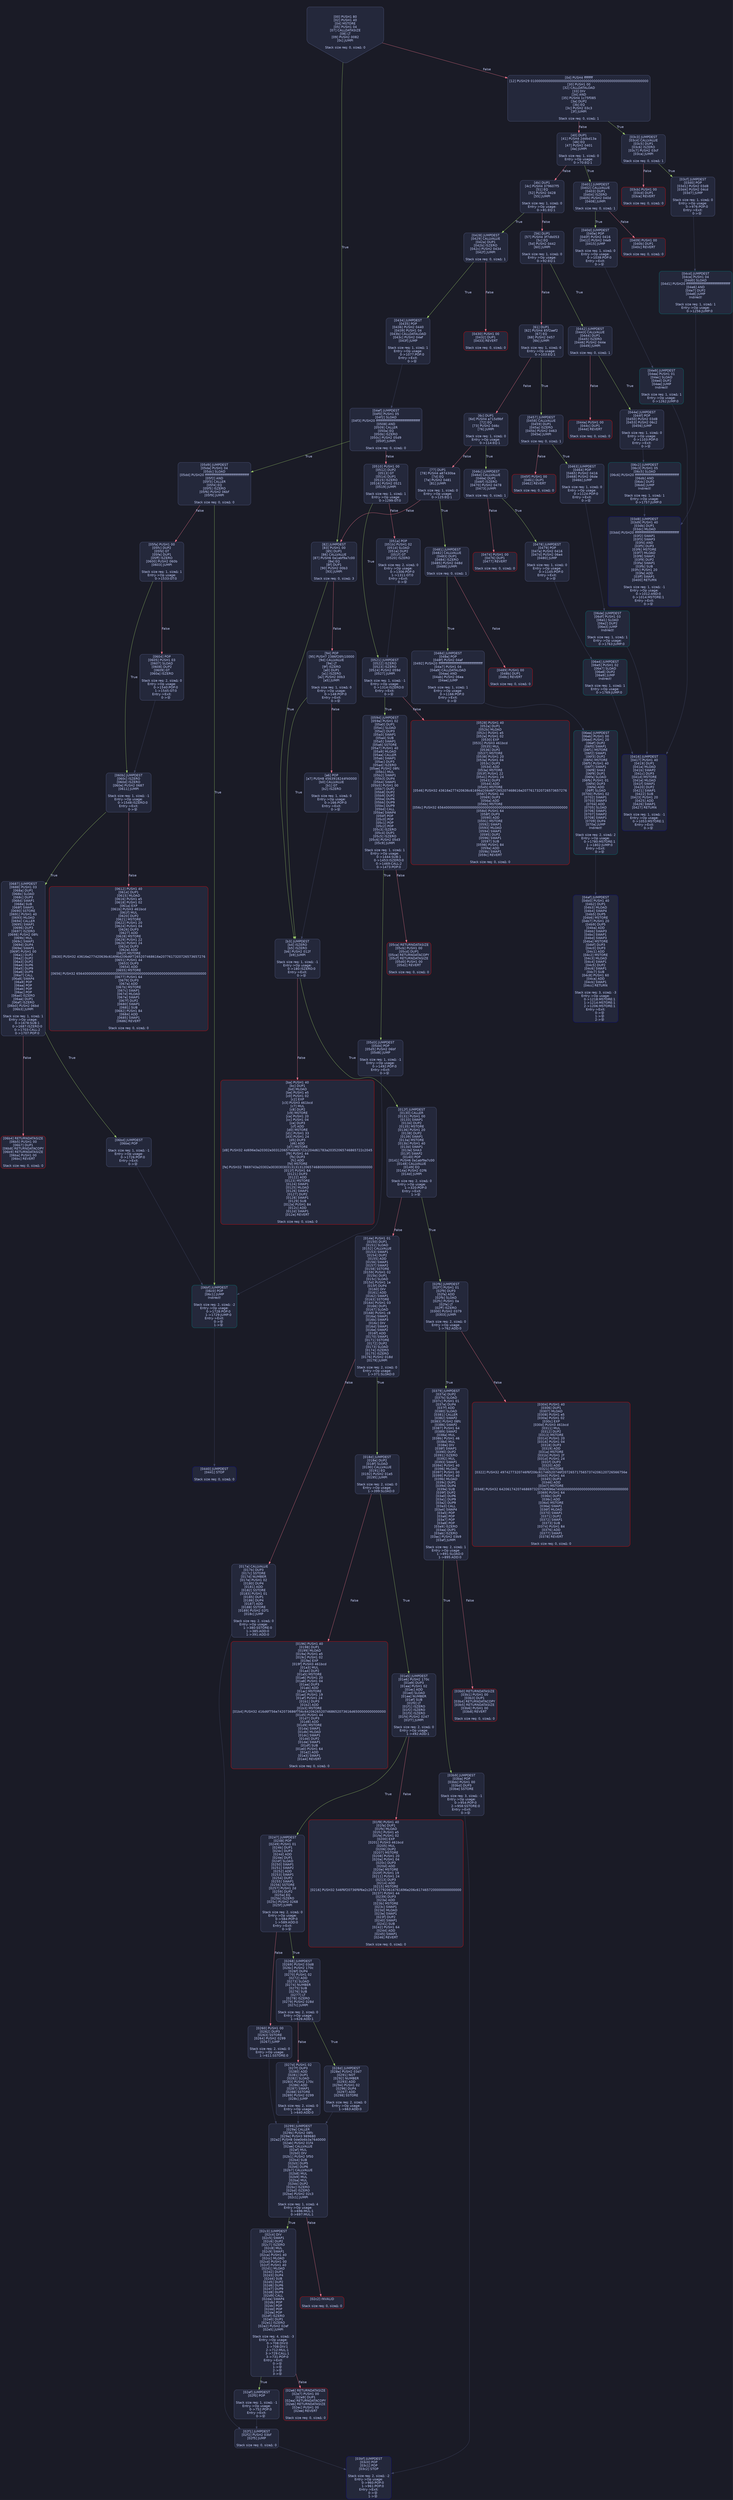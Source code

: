 digraph G {
    node [shape=box, style="filled, rounded", color="#565f89", fontcolor="#c0caf5", fontname="Helvetica", fillcolor="#24283b"];
    edge [color="#414868", fontcolor="#c0caf5", fontname="Helvetica"];
    bgcolor="#1a1b26";
    0 [ label = "[00] PUSH1 80
[02] PUSH1 40
[04] MSTORE
[05] PUSH1 04
[07] CALLDATASIZE
[08] LT
[09] PUSH2 0082
[0c] JUMPI

Stack size req: 0, sizeΔ: 0
" shape = invhouse]
    1 [ label = "[0d] PUSH4 ffffffff
[12] PUSH29 0100000000000000000000000000000000000000000000000000000000
[30] PUSH1 00
[32] CALLDATALOAD
[33] DIV
[34] AND
[35] PUSH4 1c75f085
[3a] DUP2
[3b] EQ
[3c] PUSH2 03c3
[3f] JUMPI

Stack size req: 0, sizeΔ: 1
"]
    2 [ label = "[40] DUP1
[41] PUSH4 2ddbd13a
[46] EQ
[47] PUSH2 0401
[4a] JUMPI

Stack size req: 1, sizeΔ: 0
Entry->Op usage:
	0->70:EQ:1
"]
    3 [ label = "[4b] DUP1
[4c] PUSH4 379607f5
[51] EQ
[52] PUSH2 0428
[55] JUMPI

Stack size req: 1, sizeΔ: 0
Entry->Op usage:
	0->81:EQ:1
"]
    4 [ label = "[56] DUP1
[57] PUSH4 3f7db053
[5c] EQ
[5d] PUSH2 0442
[60] JUMPI

Stack size req: 1, sizeΔ: 0
Entry->Op usage:
	0->92:EQ:1
"]
    5 [ label = "[61] DUP1
[62] PUSH4 85f2aef2
[67] EQ
[68] PUSH2 0457
[6b] JUMPI

Stack size req: 1, sizeΔ: 0
Entry->Op usage:
	0->103:EQ:1
"]
    6 [ label = "[6c] DUP1
[6d] PUSH4 a715d9bf
[72] EQ
[73] PUSH2 046c
[76] JUMPI

Stack size req: 1, sizeΔ: 0
Entry->Op usage:
	0->114:EQ:1
"]
    7 [ label = "[77] DUP1
[78] PUSH4 a87430ba
[7d] EQ
[7e] PUSH2 0481
[81] JUMPI

Stack size req: 1, sizeΔ: 0
Entry->Op usage:
	0->125:EQ:1
"]
    8 [ label = "[82] JUMPDEST
[83] PUSH1 00
[85] DUP1
[86] CALLVALUE
[87] PUSH6 0a1abf9a7c00
[8e] EQ
[8f] DUP1
[90] PUSH2 00b3
[93] JUMPI

Stack size req: 0, sizeΔ: 3
"]
    9 [ label = "[94] POP
[95] PUSH7 2386f26fc10000
[9d] CALLVALUE
[9e] LT
[9f] ISZERO
[a0] DUP1
[a1] ISZERO
[a2] PUSH2 00b3
[a5] JUMPI

Stack size req: 1, sizeΔ: 0
Entry->Op usage:
	0->148:POP:0
Entry->Exit:
	0->😵
"]
    10 [ label = "[a6] POP
[a7] PUSH8 4563918244f40000
[b0] CALLVALUE
[b1] GT
[b2] ISZERO

Stack size req: 1, sizeΔ: 0
Entry->Op usage:
	0->166:POP:0
Entry->Exit:
	0->😵
"]
    11 [ label = "[b3] JUMPDEST
[b4] ISZERO
[b5] ISZERO
[b6] PUSH2 012f
[b9] JUMPI

Stack size req: 1, sizeΔ: -1
Entry->Op usage:
	0->180:ISZERO:0
Entry->Exit:
	0->😵
"]
    12 [ label = "[ba] PUSH1 40
[bc] DUP1
[bd] MLOAD
[be] PUSH1 e5
[c0] PUSH1 02
[c2] EXP
[c3] PUSH3 461bcd
[c7] MUL
[c8] DUP2
[c9] MSTORE
[ca] PUSH1 20
[cc] PUSH1 04
[ce] DUP3
[cf] ADD
[d0] MSTORE
[d1] PUSH1 33
[d3] PUSH1 24
[d5] DUP3
[d6] ADD
[d7] MSTORE
[d8] PUSH32 4d696e3a20302e30312065746865722c204d61783a20352065746865722c2045
[f9] PUSH1 44
[fb] DUP3
[fc] ADD
[fd] MSTORE
[fe] PUSH32 7869743a20302e30303030313131312065746800000000000000000000000000
[011f] PUSH1 64
[0121] DUP3
[0122] ADD
[0123] MSTORE
[0124] SWAP1
[0125] MLOAD
[0126] SWAP1
[0127] DUP2
[0128] SWAP1
[0129] SUB
[012a] PUSH1 84
[012c] ADD
[012d] SWAP1
[012e] REVERT

Stack size req: 0, sizeΔ: 0
" color = "red"]
    13 [ label = "[012f] JUMPDEST
[0130] CALLER
[0131] PUSH1 00
[0133] SWAP1
[0134] DUP2
[0135] MSTORE
[0136] PUSH1 20
[0138] DUP2
[0139] SWAP1
[013a] MSTORE
[013b] PUSH1 40
[013d] SWAP1
[013e] SHA3
[013f] SWAP2
[0140] POP
[0141] PUSH6 0a1abf9a7c00
[0148] CALLVALUE
[0149] EQ
[014a] PUSH2 02f6
[014d] JUMPI

Stack size req: 2, sizeΔ: 0
Entry->Op usage:
	1->320:POP:0
Entry->Exit:
	1->😵
"]
    14 [ label = "[014e] PUSH1 01
[0150] DUP1
[0151] SLOAD
[0152] CALLVALUE
[0153] SWAP1
[0154] DUP2
[0155] ADD
[0156] SWAP1
[0157] SWAP2
[0158] SSTORE
[0159] PUSH1 02
[015b] DUP1
[015c] SLOAD
[015d] PUSH1 1e
[015f] DUP4
[0160] DIV
[0161] ADD
[0162] SWAP1
[0163] SSTORE
[0164] PUSH1 03
[0166] DUP1
[0167] SLOAD
[0168] PUSH1 c8
[016a] SWAP1
[016b] SWAP3
[016c] DIV
[016d] SWAP1
[016e] SWAP2
[016f] ADD
[0170] SWAP1
[0171] SSTORE
[0172] DUP2
[0173] SLOAD
[0174] ISZERO
[0175] ISZERO
[0176] PUSH2 018d
[0179] JUMPI

Stack size req: 2, sizeΔ: 0
Entry->Op usage:
	1->371:SLOAD:0
"]
    15 [ label = "[017a] CALLVALUE
[017b] DUP3
[017c] SSTORE
[017d] NUMBER
[017e] PUSH1 02
[0180] DUP4
[0181] ADD
[0182] SSTORE
[0183] PUSH1 01
[0185] DUP1
[0186] DUP4
[0187] ADD
[0188] SSTORE
[0189] PUSH2 02f1
[018c] JUMP

Stack size req: 2, sizeΔ: 0
Entry->Op usage:
	1->380:SSTORE:0
	1->385:ADD:0
	1->391:ADD:0
"]
    16 [ label = "[018d] JUMPDEST
[018e] DUP2
[018f] SLOAD
[0190] CALLVALUE
[0191] EQ
[0192] PUSH2 01e5
[0195] JUMPI

Stack size req: 2, sizeΔ: 0
Entry->Op usage:
	1->399:SLOAD:0
"]
    17 [ label = "[0196] PUSH1 40
[0198] DUP1
[0199] MLOAD
[019a] PUSH1 e5
[019c] PUSH1 02
[019e] EXP
[019f] PUSH3 461bcd
[01a3] MUL
[01a4] DUP2
[01a5] MSTORE
[01a6] PUSH1 20
[01a8] PUSH1 04
[01aa] DUP3
[01ab] ADD
[01ac] MSTORE
[01ad] PUSH1 19
[01af] PUSH1 24
[01b1] DUP3
[01b2] ADD
[01b3] MSTORE
[01b4] PUSH32 416d6f756e742073686f756c64206265207468652073616d6500000000000000
[01d5] PUSH1 44
[01d7] DUP3
[01d8] ADD
[01d9] MSTORE
[01da] SWAP1
[01db] MLOAD
[01dc] SWAP1
[01dd] DUP2
[01de] SWAP1
[01df] SUB
[01e0] PUSH1 64
[01e2] ADD
[01e3] SWAP1
[01e4] REVERT

Stack size req: 0, sizeΔ: 0
" color = "red"]
    18 [ label = "[01e5] JUMPDEST
[01e6] PUSH2 170c
[01e9] DUP3
[01ea] PUSH1 02
[01ec] ADD
[01ed] SLOAD
[01ee] NUMBER
[01ef] SUB
[01f0] LT
[01f1] ISZERO
[01f2] ISZERO
[01f3] ISZERO
[01f4] PUSH2 0247
[01f7] JUMPI

Stack size req: 2, sizeΔ: 0
Entry->Op usage:
	1->492:ADD:1
"]
    19 [ label = "[01f8] PUSH1 40
[01fa] DUP1
[01fb] MLOAD
[01fc] PUSH1 e5
[01fe] PUSH1 02
[0200] EXP
[0201] PUSH3 461bcd
[0205] MUL
[0206] DUP2
[0207] MSTORE
[0208] PUSH1 20
[020a] PUSH1 04
[020c] DUP3
[020d] ADD
[020e] MSTORE
[020f] PUSH1 19
[0211] PUSH1 24
[0213] DUP3
[0214] ADD
[0215] MSTORE
[0216] PUSH32 546f6f20736f6f6e2c2074727920616761696e206c6174657200000000000000
[0237] PUSH1 44
[0239] DUP3
[023a] ADD
[023b] MSTORE
[023c] SWAP1
[023d] MLOAD
[023e] SWAP1
[023f] DUP2
[0240] SWAP1
[0241] SUB
[0242] PUSH1 64
[0244] ADD
[0245] SWAP1
[0246] REVERT

Stack size req: 0, sizeΔ: 0
" color = "red"]
    20 [ label = "[0247] JUMPDEST
[0248] POP
[0249] PUSH1 01
[024b] DUP1
[024c] DUP3
[024d] ADD
[024e] DUP1
[024f] SLOAD
[0250] SWAP1
[0251] SWAP2
[0252] ADD
[0253] SWAP1
[0254] DUP2
[0255] SWAP1
[0256] SSTORE
[0257] PUSH1 2d
[0259] DUP2
[025a] EQ
[025b] ISZERO
[025c] PUSH2 0268
[025f] JUMPI

Stack size req: 2, sizeΔ: 0
Entry->Op usage:
	0->584:POP:0
	1->589:ADD:0
Entry->Exit:
	0->😵
"]
    21 [ label = "[0260] PUSH1 00
[0262] DUP3
[0263] SSTORE
[0264] PUSH2 0299
[0267] JUMP

Stack size req: 2, sizeΔ: 0
Entry->Op usage:
	1->611:SSTORE:0
"]
    22 [ label = "[0268] JUMPDEST
[0269] PUSH2 03d8
[026c] PUSH2 170c
[026f] DUP4
[0270] PUSH1 02
[0272] ADD
[0273] SLOAD
[0274] NUMBER
[0275] SUB
[0276] SUB
[0277] LT
[0278] ISZERO
[0279] PUSH2 028d
[027c] JUMPI

Stack size req: 2, sizeΔ: 0
Entry->Op usage:
	1->626:ADD:1
"]
    23 [ label = "[027d] PUSH1 02
[027f] DUP3
[0280] ADD
[0281] DUP1
[0282] SLOAD
[0283] PUSH2 170c
[0286] ADD
[0287] SWAP1
[0288] SSTORE
[0289] PUSH2 0299
[028c] JUMP

Stack size req: 2, sizeΔ: 0
Entry->Op usage:
	1->640:ADD:0
"]
    24 [ label = "[028d] JUMPDEST
[028e] PUSH2 03d7
[0291] NOT
[0292] NUMBER
[0293] ADD
[0294] PUSH1 02
[0296] DUP4
[0297] ADD
[0298] SSTORE

Stack size req: 2, sizeΔ: 0
Entry->Op usage:
	1->663:ADD:0
"]
    25 [ label = "[0299] JUMPDEST
[029a] CALLER
[029b] PUSH2 08fc
[029e] PUSH3 989680
[02a2] PUSH8 0de0b6b3a7640000
[02ab] PUSH2 01f4
[02ae] CALLVALUE
[02af] MUL
[02b0] DIV
[02b1] PUSH2 5f50
[02b4] SUB
[02b5] DUP5
[02b6] DUP6
[02b7] CALLVALUE
[02b8] MUL
[02b9] MUL
[02ba] MUL
[02bb] DUP2
[02bc] ISZERO
[02bd] ISZERO
[02be] PUSH2 02c3
[02c1] JUMPI

Stack size req: 1, sizeΔ: 4
Entry->Op usage:
	0->696:MUL:1
	0->697:MUL:1
"]
    26 [ label = "[02c2] INVALID

Stack size req: 0, sizeΔ: 0
" color = "red"]
    27 [ label = "[02c3] JUMPDEST
[02c4] DIV
[02c5] SWAP1
[02c6] DUP2
[02c7] ISZERO
[02c8] MUL
[02c9] SWAP1
[02ca] PUSH1 40
[02cc] MLOAD
[02cd] PUSH1 00
[02cf] PUSH1 40
[02d1] MLOAD
[02d2] DUP1
[02d3] DUP4
[02d4] SUB
[02d5] DUP2
[02d6] DUP6
[02d7] DUP9
[02d8] DUP9
[02d9] CALL
[02da] SWAP4
[02db] POP
[02dc] POP
[02dd] POP
[02de] POP
[02df] ISZERO
[02e0] DUP1
[02e1] ISZERO
[02e2] PUSH2 02ef
[02e5] JUMPI

Stack size req: 4, sizeΔ: -3
Entry->Op usage:
	0->708:DIV:0
	1->708:DIV:1
	2->712:MUL:1
	3->729:CALL:1
	3->731:POP:0
Entry->Exit:
	0->😵
	1->😵
	2->😵
	3->😵
"]
    28 [ label = "[02e6] RETURNDATASIZE
[02e7] PUSH1 00
[02e9] DUP1
[02ea] RETURNDATACOPY
[02eb] RETURNDATASIZE
[02ec] PUSH1 00
[02ee] REVERT

Stack size req: 0, sizeΔ: 0
" color = "red"]
    29 [ label = "[02ef] JUMPDEST
[02f0] POP

Stack size req: 1, sizeΔ: -1
Entry->Op usage:
	0->752:POP:0
Entry->Exit:
	0->😵
"]
    30 [ label = "[02f1] JUMPDEST
[02f2] PUSH2 03bf
[02f5] JUMP

Stack size req: 0, sizeΔ: 0
"]
    31 [ label = "[02f6] JUMPDEST
[02f7] PUSH1 01
[02f9] DUP3
[02fa] ADD
[02fb] SLOAD
[02fc] PUSH1 0a
[02fe] LT
[02ff] ISZERO
[0300] PUSH2 0379
[0303] JUMPI

Stack size req: 2, sizeΔ: 0
Entry->Op usage:
	1->762:ADD:0
"]
    32 [ label = "[0304] PUSH1 40
[0306] DUP1
[0307] MLOAD
[0308] PUSH1 e5
[030a] PUSH1 02
[030c] EXP
[030d] PUSH3 461bcd
[0311] MUL
[0312] DUP2
[0313] MSTORE
[0314] PUSH1 20
[0316] PUSH1 04
[0318] DUP3
[0319] ADD
[031a] MSTORE
[031b] PUSH1 2f
[031d] PUSH1 24
[031f] DUP3
[0320] ADD
[0321] MSTORE
[0322] PUSH32 4974277320746f6f206c61746520746f2072657175657374206120726566756e
[0343] PUSH1 44
[0345] DUP3
[0346] ADD
[0347] MSTORE
[0348] PUSH32 64206174207468697320706f696e740000000000000000000000000000000000
[0369] PUSH1 64
[036b] DUP3
[036c] ADD
[036d] MSTORE
[036e] SWAP1
[036f] MLOAD
[0370] SWAP1
[0371] DUP2
[0372] SWAP1
[0373] SUB
[0374] PUSH1 84
[0376] ADD
[0377] SWAP1
[0378] REVERT

Stack size req: 0, sizeΔ: 0
" color = "red"]
    33 [ label = "[0379] JUMPDEST
[037a] DUP2
[037b] SLOAD
[037c] PUSH1 01
[037e] DUP4
[037f] ADD
[0380] SLOAD
[0381] CALLER
[0382] SWAP2
[0383] PUSH2 08fc
[0386] SWAP2
[0387] PUSH1 64
[0389] SWAP2
[038a] MUL
[038b] PUSH1 46
[038d] MUL
[038e] DIV
[038f] SWAP1
[0390] DUP2
[0391] ISZERO
[0392] MUL
[0393] SWAP1
[0394] PUSH1 40
[0396] MLOAD
[0397] PUSH1 00
[0399] PUSH1 40
[039b] MLOAD
[039c] DUP1
[039d] DUP4
[039e] SUB
[039f] DUP2
[03a0] DUP6
[03a1] DUP9
[03a2] DUP9
[03a3] CALL
[03a4] SWAP4
[03a5] POP
[03a6] POP
[03a7] POP
[03a8] POP
[03a9] ISZERO
[03aa] DUP1
[03ab] ISZERO
[03ac] PUSH2 03b9
[03af] JUMPI

Stack size req: 2, sizeΔ: 1
Entry->Op usage:
	1->891:SLOAD:0
	1->895:ADD:0
"]
    34 [ label = "[03b0] RETURNDATASIZE
[03b1] PUSH1 00
[03b3] DUP1
[03b4] RETURNDATACOPY
[03b5] RETURNDATASIZE
[03b6] PUSH1 00
[03b8] REVERT

Stack size req: 0, sizeΔ: 0
" color = "red"]
    35 [ label = "[03b9] JUMPDEST
[03ba] POP
[03bb] PUSH1 00
[03bd] DUP3
[03be] SSTORE

Stack size req: 3, sizeΔ: -1
Entry->Op usage:
	0->954:POP:0
	2->958:SSTORE:0
Entry->Exit:
	0->😵
"]
    36 [ label = "[03bf] JUMPDEST
[03c0] POP
[03c1] POP
[03c2] STOP

Stack size req: 2, sizeΔ: -2
Entry->Op usage:
	0->960:POP:0
	1->961:POP:0
Entry->Exit:
	0->😵
	1->😵
" color = "darkblue"]
    37 [ label = "[03c3] JUMPDEST
[03c4] CALLVALUE
[03c5] DUP1
[03c6] ISZERO
[03c7] PUSH2 03cf
[03ca] JUMPI

Stack size req: 0, sizeΔ: 1
"]
    38 [ label = "[03cb] PUSH1 00
[03cd] DUP1
[03ce] REVERT

Stack size req: 0, sizeΔ: 0
" color = "red"]
    39 [ label = "[03cf] JUMPDEST
[03d0] POP
[03d1] PUSH2 03d8
[03d4] PUSH2 04cd
[03d7] JUMP

Stack size req: 1, sizeΔ: 0
Entry->Op usage:
	0->976:POP:0
Entry->Exit:
	0->😵
"]
    40 [ label = "[03d8] JUMPDEST
[03d9] PUSH1 40
[03db] DUP1
[03dc] MLOAD
[03dd] PUSH20 ffffffffffffffffffffffffffffffffffffffff
[03f2] SWAP1
[03f3] SWAP3
[03f4] AND
[03f5] DUP3
[03f6] MSTORE
[03f7] MLOAD
[03f8] SWAP1
[03f9] DUP2
[03fa] SWAP1
[03fb] SUB
[03fc] PUSH1 20
[03fe] ADD
[03ff] SWAP1
[0400] RETURN

Stack size req: 1, sizeΔ: -1
Entry->Op usage:
	0->1012:AND:0
	0->1014:MSTORE:1
Entry->Exit:
	0->😵
" color = "darkblue"]
    41 [ label = "[0401] JUMPDEST
[0402] CALLVALUE
[0403] DUP1
[0404] ISZERO
[0405] PUSH2 040d
[0408] JUMPI

Stack size req: 0, sizeΔ: 1
"]
    42 [ label = "[0409] PUSH1 00
[040b] DUP1
[040c] REVERT

Stack size req: 0, sizeΔ: 0
" color = "red"]
    43 [ label = "[040d] JUMPDEST
[040e] POP
[040f] PUSH2 0416
[0412] PUSH2 04e9
[0415] JUMP

Stack size req: 1, sizeΔ: 0
Entry->Op usage:
	0->1038:POP:0
Entry->Exit:
	0->😵
"]
    44 [ label = "[0416] JUMPDEST
[0417] PUSH1 40
[0419] DUP1
[041a] MLOAD
[041b] SWAP2
[041c] DUP3
[041d] MSTORE
[041e] MLOAD
[041f] SWAP1
[0420] DUP2
[0421] SWAP1
[0422] SUB
[0423] PUSH1 20
[0425] ADD
[0426] SWAP1
[0427] RETURN

Stack size req: 1, sizeΔ: -1
Entry->Op usage:
	0->1053:MSTORE:1
Entry->Exit:
	0->😵
" color = "darkblue"]
    45 [ label = "[0428] JUMPDEST
[0429] CALLVALUE
[042a] DUP1
[042b] ISZERO
[042c] PUSH2 0434
[042f] JUMPI

Stack size req: 0, sizeΔ: 1
"]
    46 [ label = "[0430] PUSH1 00
[0432] DUP1
[0433] REVERT

Stack size req: 0, sizeΔ: 0
" color = "red"]
    47 [ label = "[0434] JUMPDEST
[0435] POP
[0436] PUSH2 0440
[0439] PUSH1 04
[043b] CALLDATALOAD
[043c] PUSH2 04ef
[043f] JUMP

Stack size req: 1, sizeΔ: 1
Entry->Op usage:
	0->1077:POP:0
Entry->Exit:
	0->😵
"]
    48 [ label = "[0440] JUMPDEST
[0441] STOP

Stack size req: 0, sizeΔ: 0
" color = "darkblue"]
    49 [ label = "[0442] JUMPDEST
[0443] CALLVALUE
[0444] DUP1
[0445] ISZERO
[0446] PUSH2 044e
[0449] JUMPI

Stack size req: 0, sizeΔ: 1
"]
    50 [ label = "[044a] PUSH1 00
[044c] DUP1
[044d] REVERT

Stack size req: 0, sizeΔ: 0
" color = "red"]
    51 [ label = "[044e] JUMPDEST
[044f] POP
[0450] PUSH2 03d8
[0453] PUSH2 06c2
[0456] JUMP

Stack size req: 1, sizeΔ: 0
Entry->Op usage:
	0->1103:POP:0
Entry->Exit:
	0->😵
"]
    52 [ label = "[0457] JUMPDEST
[0458] CALLVALUE
[0459] DUP1
[045a] ISZERO
[045b] PUSH2 0463
[045e] JUMPI

Stack size req: 0, sizeΔ: 1
"]
    53 [ label = "[045f] PUSH1 00
[0461] DUP1
[0462] REVERT

Stack size req: 0, sizeΔ: 0
" color = "red"]
    54 [ label = "[0463] JUMPDEST
[0464] POP
[0465] PUSH2 0416
[0468] PUSH2 06de
[046b] JUMP

Stack size req: 1, sizeΔ: 0
Entry->Op usage:
	0->1124:POP:0
Entry->Exit:
	0->😵
"]
    55 [ label = "[046c] JUMPDEST
[046d] CALLVALUE
[046e] DUP1
[046f] ISZERO
[0470] PUSH2 0478
[0473] JUMPI

Stack size req: 0, sizeΔ: 1
"]
    56 [ label = "[0474] PUSH1 00
[0476] DUP1
[0477] REVERT

Stack size req: 0, sizeΔ: 0
" color = "red"]
    57 [ label = "[0478] JUMPDEST
[0479] POP
[047a] PUSH2 0416
[047d] PUSH2 06e4
[0480] JUMP

Stack size req: 1, sizeΔ: 0
Entry->Op usage:
	0->1145:POP:0
Entry->Exit:
	0->😵
"]
    58 [ label = "[0481] JUMPDEST
[0482] CALLVALUE
[0483] DUP1
[0484] ISZERO
[0485] PUSH2 048d
[0488] JUMPI

Stack size req: 0, sizeΔ: 1
"]
    59 [ label = "[0489] PUSH1 00
[048b] DUP1
[048c] REVERT

Stack size req: 0, sizeΔ: 0
" color = "red"]
    60 [ label = "[048d] JUMPDEST
[048e] POP
[048f] PUSH2 04af
[0492] PUSH20 ffffffffffffffffffffffffffffffffffffffff
[04a7] PUSH1 04
[04a9] CALLDATALOAD
[04aa] AND
[04ab] PUSH2 06ea
[04ae] JUMP

Stack size req: 1, sizeΔ: 1
Entry->Op usage:
	0->1166:POP:0
Entry->Exit:
	0->😵
"]
    61 [ label = "[04af] JUMPDEST
[04b0] PUSH1 40
[04b2] DUP1
[04b3] MLOAD
[04b4] SWAP4
[04b5] DUP5
[04b6] MSTORE
[04b7] PUSH1 20
[04b9] DUP5
[04ba] ADD
[04bb] SWAP3
[04bc] SWAP1
[04bd] SWAP3
[04be] MSTORE
[04bf] DUP3
[04c0] DUP3
[04c1] ADD
[04c2] MSTORE
[04c3] MLOAD
[04c4] SWAP1
[04c5] DUP2
[04c6] SWAP1
[04c7] SUB
[04c8] PUSH1 60
[04ca] ADD
[04cb] SWAP1
[04cc] RETURN

Stack size req: 3, sizeΔ: -3
Entry->Op usage:
	0->1218:MSTORE:1
	1->1214:MSTORE:1
	2->1206:MSTORE:1
Entry->Exit:
	0->😵
	1->😵
	2->😵
" color = "darkblue"]
    62 [ label = "[04cd] JUMPDEST
[04ce] PUSH1 04
[04d0] SLOAD
[04d1] PUSH20 ffffffffffffffffffffffffffffffffffffffff
[04e6] AND
[04e7] DUP2
[04e8] JUMP
Indirect!

Stack size req: 1, sizeΔ: 1
Entry->Op usage:
	0->1256:JUMP:0
" color = "teal"]
    63 [ label = "[04e9] JUMPDEST
[04ea] PUSH1 01
[04ec] SLOAD
[04ed] DUP2
[04ee] JUMP
Indirect!

Stack size req: 1, sizeΔ: 1
Entry->Op usage:
	0->1262:JUMP:0
" color = "teal"]
    64 [ label = "[04ef] JUMPDEST
[04f0] PUSH1 05
[04f2] SLOAD
[04f3] PUSH20 ffffffffffffffffffffffffffffffffffffffff
[0508] AND
[0509] CALLER
[050a] EQ
[050b] ISZERO
[050c] PUSH2 05d9
[050f] JUMPI

Stack size req: 0, sizeΔ: 0
"]
    65 [ label = "[0510] PUSH1 00
[0512] DUP2
[0513] GT
[0514] DUP1
[0515] ISZERO
[0516] PUSH2 0521
[0519] JUMPI

Stack size req: 1, sizeΔ: 1
Entry->Op usage:
	0->1299:GT:0
"]
    66 [ label = "[051a] POP
[051b] PUSH1 02
[051d] SLOAD
[051e] DUP2
[051f] GT
[0520] ISZERO

Stack size req: 2, sizeΔ: 0
Entry->Op usage:
	0->1306:POP:0
	1->1311:GT:0
Entry->Exit:
	0->😵
"]
    67 [ label = "[0521] JUMPDEST
[0522] ISZERO
[0523] ISZERO
[0524] PUSH2 059d
[0527] JUMPI

Stack size req: 1, sizeΔ: -1
Entry->Op usage:
	0->1314:ISZERO:0
Entry->Exit:
	0->😵
"]
    68 [ label = "[0528] PUSH1 40
[052a] DUP1
[052b] MLOAD
[052c] PUSH1 e5
[052e] PUSH1 02
[0530] EXP
[0531] PUSH3 461bcd
[0535] MUL
[0536] DUP2
[0537] MSTORE
[0538] PUSH1 20
[053a] PUSH1 04
[053c] DUP3
[053d] ADD
[053e] MSTORE
[053f] PUSH1 22
[0541] PUSH1 24
[0543] DUP3
[0544] ADD
[0545] MSTORE
[0546] PUSH32 43616e277420636c61696d206d6f7265207468616e2077617320726573657276
[0567] PUSH1 44
[0569] DUP3
[056a] ADD
[056b] MSTORE
[056c] PUSH32 6564000000000000000000000000000000000000000000000000000000000000
[058d] PUSH1 64
[058f] DUP3
[0590] ADD
[0591] MSTORE
[0592] SWAP1
[0593] MLOAD
[0594] SWAP1
[0595] DUP2
[0596] SWAP1
[0597] SUB
[0598] PUSH1 84
[059a] ADD
[059b] SWAP1
[059c] REVERT

Stack size req: 0, sizeΔ: 0
" color = "red"]
    69 [ label = "[059d] JUMPDEST
[059e] PUSH1 02
[05a0] DUP1
[05a1] SLOAD
[05a2] DUP3
[05a3] SWAP1
[05a4] SUB
[05a5] SWAP1
[05a6] SSTORE
[05a7] PUSH1 40
[05a9] MLOAD
[05aa] CALLER
[05ab] SWAP1
[05ac] DUP3
[05ad] ISZERO
[05ae] PUSH2 08fc
[05b1] MUL
[05b2] SWAP1
[05b3] DUP4
[05b4] SWAP1
[05b5] PUSH1 00
[05b7] DUP2
[05b8] DUP2
[05b9] DUP2
[05ba] DUP6
[05bb] DUP9
[05bc] DUP9
[05bd] CALL
[05be] SWAP4
[05bf] POP
[05c0] POP
[05c1] POP
[05c2] POP
[05c3] ISZERO
[05c4] DUP1
[05c5] ISZERO
[05c6] PUSH2 05d3
[05c9] JUMPI

Stack size req: 1, sizeΔ: 1
Entry->Op usage:
	0->1444:SUB:1
	0->1453:ISZERO:0
	0->1469:CALL:2
	0->1473:POP:0
"]
    70 [ label = "[05ca] RETURNDATASIZE
[05cb] PUSH1 00
[05cd] DUP1
[05ce] RETURNDATACOPY
[05cf] RETURNDATASIZE
[05d0] PUSH1 00
[05d2] REVERT

Stack size req: 0, sizeΔ: 0
" color = "red"]
    71 [ label = "[05d3] JUMPDEST
[05d4] POP
[05d5] PUSH2 06bf
[05d8] JUMP

Stack size req: 1, sizeΔ: -1
Entry->Op usage:
	0->1492:POP:0
Entry->Exit:
	0->😵
"]
    72 [ label = "[05d9] JUMPDEST
[05da] PUSH1 04
[05dc] SLOAD
[05dd] PUSH20 ffffffffffffffffffffffffffffffffffffffff
[05f2] AND
[05f3] CALLER
[05f4] EQ
[05f5] ISZERO
[05f6] PUSH2 06bf
[05f9] JUMPI

Stack size req: 0, sizeΔ: 0
"]
    73 [ label = "[05fa] PUSH1 00
[05fc] DUP2
[05fd] GT
[05fe] DUP1
[05ff] ISZERO
[0600] PUSH2 060b
[0603] JUMPI

Stack size req: 1, sizeΔ: 1
Entry->Op usage:
	0->1533:GT:0
"]
    74 [ label = "[0604] POP
[0605] PUSH1 03
[0607] SLOAD
[0608] DUP2
[0609] GT
[060a] ISZERO

Stack size req: 2, sizeΔ: 0
Entry->Op usage:
	0->1540:POP:0
	1->1545:GT:0
Entry->Exit:
	0->😵
"]
    75 [ label = "[060b] JUMPDEST
[060c] ISZERO
[060d] ISZERO
[060e] PUSH2 0687
[0611] JUMPI

Stack size req: 1, sizeΔ: -1
Entry->Op usage:
	0->1548:ISZERO:0
Entry->Exit:
	0->😵
"]
    76 [ label = "[0612] PUSH1 40
[0614] DUP1
[0615] MLOAD
[0616] PUSH1 e5
[0618] PUSH1 02
[061a] EXP
[061b] PUSH3 461bcd
[061f] MUL
[0620] DUP2
[0621] MSTORE
[0622] PUSH1 20
[0624] PUSH1 04
[0626] DUP3
[0627] ADD
[0628] MSTORE
[0629] PUSH1 22
[062b] PUSH1 24
[062d] DUP3
[062e] ADD
[062f] MSTORE
[0630] PUSH32 43616e277420636c61696d206d6f7265207468616e2077617320726573657276
[0651] PUSH1 44
[0653] DUP3
[0654] ADD
[0655] MSTORE
[0656] PUSH32 6564000000000000000000000000000000000000000000000000000000000000
[0677] PUSH1 64
[0679] DUP3
[067a] ADD
[067b] MSTORE
[067c] SWAP1
[067d] MLOAD
[067e] SWAP1
[067f] DUP2
[0680] SWAP1
[0681] SUB
[0682] PUSH1 84
[0684] ADD
[0685] SWAP1
[0686] REVERT

Stack size req: 0, sizeΔ: 0
" color = "red"]
    77 [ label = "[0687] JUMPDEST
[0688] PUSH1 03
[068a] DUP1
[068b] SLOAD
[068c] DUP3
[068d] SWAP1
[068e] SUB
[068f] SWAP1
[0690] SSTORE
[0691] PUSH1 40
[0693] MLOAD
[0694] CALLER
[0695] SWAP1
[0696] DUP3
[0697] ISZERO
[0698] PUSH2 08fc
[069b] MUL
[069c] SWAP1
[069d] DUP4
[069e] SWAP1
[069f] PUSH1 00
[06a1] DUP2
[06a2] DUP2
[06a3] DUP2
[06a4] DUP6
[06a5] DUP9
[06a6] DUP9
[06a7] CALL
[06a8] SWAP4
[06a9] POP
[06aa] POP
[06ab] POP
[06ac] POP
[06ad] ISZERO
[06ae] DUP1
[06af] ISZERO
[06b0] PUSH2 06bd
[06b3] JUMPI

Stack size req: 1, sizeΔ: 1
Entry->Op usage:
	0->1678:SUB:1
	0->1687:ISZERO:0
	0->1703:CALL:2
	0->1707:POP:0
"]
    78 [ label = "[06b4] RETURNDATASIZE
[06b5] PUSH1 00
[06b7] DUP1
[06b8] RETURNDATACOPY
[06b9] RETURNDATASIZE
[06ba] PUSH1 00
[06bc] REVERT

Stack size req: 0, sizeΔ: 0
" color = "red"]
    79 [ label = "[06bd] JUMPDEST
[06be] POP

Stack size req: 1, sizeΔ: -1
Entry->Op usage:
	0->1726:POP:0
Entry->Exit:
	0->😵
"]
    80 [ label = "[06bf] JUMPDEST
[06c0] POP
[06c1] JUMP
Indirect!

Stack size req: 2, sizeΔ: -2
Entry->Op usage:
	0->1728:POP:0
	1->1729:JUMP:0
Entry->Exit:
	0->😵
	1->😵
" color = "teal"]
    81 [ label = "[06c2] JUMPDEST
[06c3] PUSH1 05
[06c5] SLOAD
[06c6] PUSH20 ffffffffffffffffffffffffffffffffffffffff
[06db] AND
[06dc] DUP2
[06dd] JUMP
Indirect!

Stack size req: 1, sizeΔ: 1
Entry->Op usage:
	0->1757:JUMP:0
" color = "teal"]
    82 [ label = "[06de] JUMPDEST
[06df] PUSH1 03
[06e1] SLOAD
[06e2] DUP2
[06e3] JUMP
Indirect!

Stack size req: 1, sizeΔ: 1
Entry->Op usage:
	0->1763:JUMP:0
" color = "teal"]
    83 [ label = "[06e4] JUMPDEST
[06e5] PUSH1 02
[06e7] SLOAD
[06e8] DUP2
[06e9] JUMP
Indirect!

Stack size req: 1, sizeΔ: 1
Entry->Op usage:
	0->1769:JUMP:0
" color = "teal"]
    84 [ label = "[06ea] JUMPDEST
[06eb] PUSH1 00
[06ed] PUSH1 20
[06ef] DUP2
[06f0] SWAP1
[06f1] MSTORE
[06f2] SWAP1
[06f3] DUP2
[06f4] MSTORE
[06f5] PUSH1 40
[06f7] SWAP1
[06f8] SHA3
[06f9] DUP1
[06fa] SLOAD
[06fb] PUSH1 01
[06fd] DUP3
[06fe] ADD
[06ff] SLOAD
[0700] PUSH1 02
[0702] SWAP1
[0703] SWAP3
[0704] ADD
[0705] SLOAD
[0706] SWAP1
[0707] SWAP2
[0708] SWAP1
[0709] DUP4
[070a] JUMP
Indirect!

Stack size req: 2, sizeΔ: 2
Entry->Op usage:
	0->1780:MSTORE:1
	1->1802:JUMP:0
Entry->Exit:
	0->😵
" color = "teal"]
    0 -> 1 [ label = "False" color = "#f7768e"]
    0 -> 8 [ label = "True" color = "#9ece6a"]
    1 -> 2 [ label = "False" color = "#f7768e"]
    1 -> 37 [ label = "True" color = "#9ece6a"]
    2 -> 3 [ label = "False" color = "#f7768e"]
    2 -> 41 [ label = "True" color = "#9ece6a"]
    3 -> 4 [ label = "False" color = "#f7768e"]
    3 -> 45 [ label = "True" color = "#9ece6a"]
    4 -> 5 [ label = "False" color = "#f7768e"]
    4 -> 49 [ label = "True" color = "#9ece6a"]
    5 -> 6 [ label = "False" color = "#f7768e"]
    5 -> 52 [ label = "True" color = "#9ece6a"]
    6 -> 7 [ label = "False" color = "#f7768e"]
    6 -> 55 [ label = "True" color = "#9ece6a"]
    7 -> 8 [ label = "False" color = "#f7768e"]
    7 -> 58 [ label = "True" color = "#9ece6a"]
    8 -> 9 [ label = "False" color = "#f7768e"]
    8 -> 11 [ label = "True" color = "#9ece6a"]
    9 -> 10 [ label = "False" color = "#f7768e"]
    9 -> 11 [ label = "True" color = "#9ece6a"]
    10 -> 11 [ ]
    11 -> 12 [ label = "False" color = "#f7768e"]
    11 -> 13 [ label = "True" color = "#9ece6a"]
    13 -> 14 [ label = "False" color = "#f7768e"]
    13 -> 31 [ label = "True" color = "#9ece6a"]
    14 -> 15 [ label = "False" color = "#f7768e"]
    14 -> 16 [ label = "True" color = "#9ece6a"]
    15 -> 30 [ ]
    16 -> 17 [ label = "False" color = "#f7768e"]
    16 -> 18 [ label = "True" color = "#9ece6a"]
    18 -> 19 [ label = "False" color = "#f7768e"]
    18 -> 20 [ label = "True" color = "#9ece6a"]
    20 -> 21 [ label = "False" color = "#f7768e"]
    20 -> 22 [ label = "True" color = "#9ece6a"]
    21 -> 25 [ ]
    22 -> 23 [ label = "False" color = "#f7768e"]
    22 -> 24 [ label = "True" color = "#9ece6a"]
    23 -> 25 [ ]
    24 -> 25 [ ]
    25 -> 26 [ label = "False" color = "#f7768e"]
    25 -> 27 [ label = "True" color = "#9ece6a"]
    27 -> 28 [ label = "False" color = "#f7768e"]
    27 -> 29 [ label = "True" color = "#9ece6a"]
    29 -> 30 [ ]
    30 -> 36 [ ]
    31 -> 32 [ label = "False" color = "#f7768e"]
    31 -> 33 [ label = "True" color = "#9ece6a"]
    33 -> 34 [ label = "False" color = "#f7768e"]
    33 -> 35 [ label = "True" color = "#9ece6a"]
    35 -> 36 [ ]
    37 -> 38 [ label = "False" color = "#f7768e"]
    37 -> 39 [ label = "True" color = "#9ece6a"]
    39 -> 62 [ ]
    41 -> 42 [ label = "False" color = "#f7768e"]
    41 -> 43 [ label = "True" color = "#9ece6a"]
    43 -> 63 [ ]
    45 -> 46 [ label = "False" color = "#f7768e"]
    45 -> 47 [ label = "True" color = "#9ece6a"]
    47 -> 64 [ ]
    49 -> 50 [ label = "False" color = "#f7768e"]
    49 -> 51 [ label = "True" color = "#9ece6a"]
    51 -> 81 [ ]
    52 -> 53 [ label = "False" color = "#f7768e"]
    52 -> 54 [ label = "True" color = "#9ece6a"]
    54 -> 82 [ ]
    55 -> 56 [ label = "False" color = "#f7768e"]
    55 -> 57 [ label = "True" color = "#9ece6a"]
    57 -> 83 [ ]
    58 -> 59 [ label = "False" color = "#f7768e"]
    58 -> 60 [ label = "True" color = "#9ece6a"]
    60 -> 84 [ ]
    64 -> 65 [ label = "False" color = "#f7768e"]
    64 -> 72 [ label = "True" color = "#9ece6a"]
    65 -> 66 [ label = "False" color = "#f7768e"]
    65 -> 67 [ label = "True" color = "#9ece6a"]
    66 -> 67 [ ]
    67 -> 68 [ label = "False" color = "#f7768e"]
    67 -> 69 [ label = "True" color = "#9ece6a"]
    69 -> 70 [ label = "False" color = "#f7768e"]
    69 -> 71 [ label = "True" color = "#9ece6a"]
    71 -> 80 [ ]
    72 -> 73 [ label = "False" color = "#f7768e"]
    72 -> 80 [ label = "True" color = "#9ece6a"]
    73 -> 74 [ label = "False" color = "#f7768e"]
    73 -> 75 [ label = "True" color = "#9ece6a"]
    74 -> 75 [ ]
    75 -> 76 [ label = "False" color = "#f7768e"]
    75 -> 77 [ label = "True" color = "#9ece6a"]
    77 -> 78 [ label = "False" color = "#f7768e"]
    77 -> 79 [ label = "True" color = "#9ece6a"]
    79 -> 80 [ ]
    62 -> 40 [ ]
    63 -> 44 [ ]
    80 -> 48 [ ]
    81 -> 40 [ ]
    82 -> 44 [ ]
    83 -> 44 [ ]
    84 -> 61 [ ]

}
